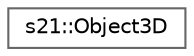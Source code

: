 digraph "Graphical Class Hierarchy"
{
 // LATEX_PDF_SIZE
  bgcolor="transparent";
  edge [fontname=Helvetica,fontsize=10,labelfontname=Helvetica,labelfontsize=10];
  node [fontname=Helvetica,fontsize=10,shape=box,height=0.2,width=0.4];
  rankdir="LR";
  Node0 [label="s21::Object3D",height=0.2,width=0.4,color="grey40", fillcolor="white", style="filled",URL="$classs21_1_1Object3D.html",tooltip=" "];
}
